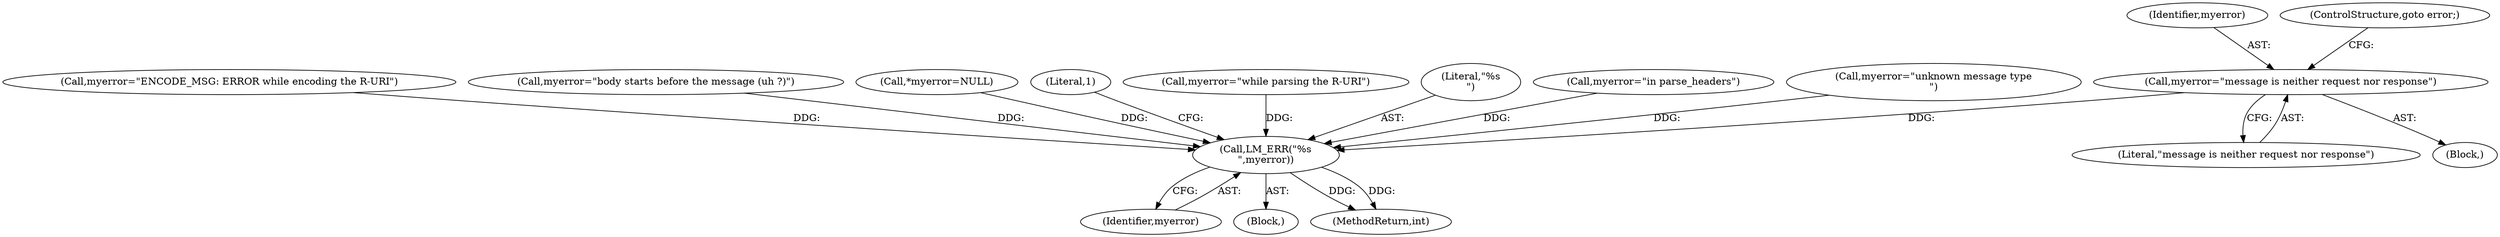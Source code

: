 digraph "0_kamailio_f50c9c853e7809810099c970780c30b0765b0643@pointer" {
"1000187" [label="(Call,myerror=\"message is neither request nor response\")"];
"1000776" [label="(Call,LM_ERR(\"%s\n\",myerror))"];
"1000189" [label="(Literal,\"message is neither request nor response\")"];
"1000551" [label="(Call,myerror=\"ENCODE_MSG: ERROR while encoding the R-URI\")"];
"1000187" [label="(Call,myerror=\"message is neither request nor response\")"];
"1000279" [label="(Call,myerror=\"body starts before the message (uh ?)\")"];
"1000778" [label="(Identifier,myerror)"];
"1000131" [label="(Call,*myerror=NULL)"];
"1000781" [label="(Literal,1)"];
"1000186" [label="(Block,)"];
"1000776" [label="(Call,LM_ERR(\"%s\n\",myerror))"];
"1000120" [label="(Block,)"];
"1000503" [label="(Call,myerror=\"while parsing the R-URI\")"];
"1000188" [label="(Identifier,myerror)"];
"1000777" [label="(Literal,\"%s\n\")"];
"1000190" [label="(ControlStructure,goto error;)"];
"1000152" [label="(Call,myerror=\"in parse_headers\")"];
"1000782" [label="(MethodReturn,int)"];
"1000238" [label="(Call,myerror=\"unknown message type\n\")"];
"1000187" -> "1000186"  [label="AST: "];
"1000187" -> "1000189"  [label="CFG: "];
"1000188" -> "1000187"  [label="AST: "];
"1000189" -> "1000187"  [label="AST: "];
"1000190" -> "1000187"  [label="CFG: "];
"1000187" -> "1000776"  [label="DDG: "];
"1000776" -> "1000120"  [label="AST: "];
"1000776" -> "1000778"  [label="CFG: "];
"1000777" -> "1000776"  [label="AST: "];
"1000778" -> "1000776"  [label="AST: "];
"1000781" -> "1000776"  [label="CFG: "];
"1000776" -> "1000782"  [label="DDG: "];
"1000776" -> "1000782"  [label="DDG: "];
"1000238" -> "1000776"  [label="DDG: "];
"1000279" -> "1000776"  [label="DDG: "];
"1000131" -> "1000776"  [label="DDG: "];
"1000152" -> "1000776"  [label="DDG: "];
"1000503" -> "1000776"  [label="DDG: "];
"1000551" -> "1000776"  [label="DDG: "];
}
